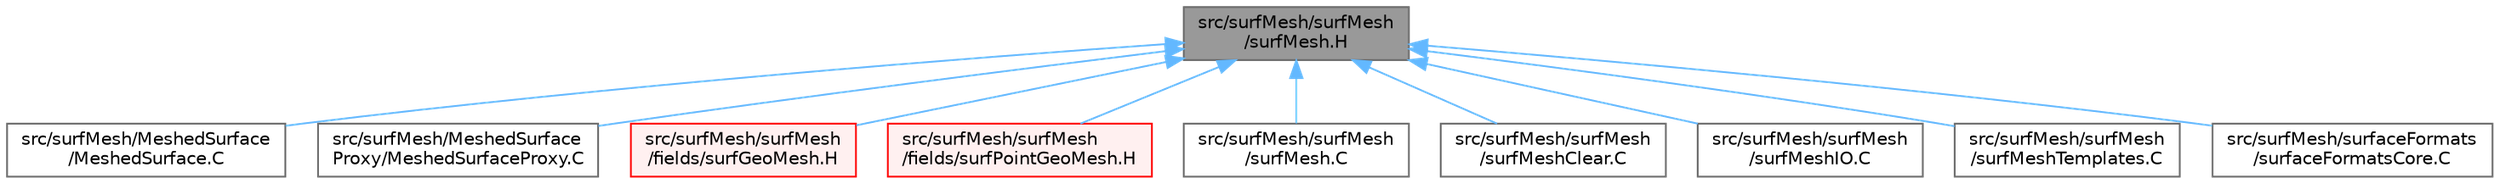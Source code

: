 digraph "src/surfMesh/surfMesh/surfMesh.H"
{
 // LATEX_PDF_SIZE
  bgcolor="transparent";
  edge [fontname=Helvetica,fontsize=10,labelfontname=Helvetica,labelfontsize=10];
  node [fontname=Helvetica,fontsize=10,shape=box,height=0.2,width=0.4];
  Node1 [id="Node000001",label="src/surfMesh/surfMesh\l/surfMesh.H",height=0.2,width=0.4,color="gray40", fillcolor="grey60", style="filled", fontcolor="black",tooltip=" "];
  Node1 -> Node2 [id="edge1_Node000001_Node000002",dir="back",color="steelblue1",style="solid",tooltip=" "];
  Node2 [id="Node000002",label="src/surfMesh/MeshedSurface\l/MeshedSurface.C",height=0.2,width=0.4,color="grey40", fillcolor="white", style="filled",URL="$MeshedSurface_8C.html",tooltip=" "];
  Node1 -> Node3 [id="edge2_Node000001_Node000003",dir="back",color="steelblue1",style="solid",tooltip=" "];
  Node3 [id="Node000003",label="src/surfMesh/MeshedSurface\lProxy/MeshedSurfaceProxy.C",height=0.2,width=0.4,color="grey40", fillcolor="white", style="filled",URL="$MeshedSurfaceProxy_8C.html",tooltip=" "];
  Node1 -> Node4 [id="edge3_Node000001_Node000004",dir="back",color="steelblue1",style="solid",tooltip=" "];
  Node4 [id="Node000004",label="src/surfMesh/surfMesh\l/fields/surfGeoMesh.H",height=0.2,width=0.4,color="red", fillcolor="#FFF0F0", style="filled",URL="$surfGeoMesh_8H.html",tooltip=" "];
  Node1 -> Node9 [id="edge4_Node000001_Node000009",dir="back",color="steelblue1",style="solid",tooltip=" "];
  Node9 [id="Node000009",label="src/surfMesh/surfMesh\l/fields/surfPointGeoMesh.H",height=0.2,width=0.4,color="red", fillcolor="#FFF0F0", style="filled",URL="$surfPointGeoMesh_8H.html",tooltip=" "];
  Node1 -> Node10 [id="edge5_Node000001_Node000010",dir="back",color="steelblue1",style="solid",tooltip=" "];
  Node10 [id="Node000010",label="src/surfMesh/surfMesh\l/surfMesh.C",height=0.2,width=0.4,color="grey40", fillcolor="white", style="filled",URL="$surfMesh_8C.html",tooltip=" "];
  Node1 -> Node11 [id="edge6_Node000001_Node000011",dir="back",color="steelblue1",style="solid",tooltip=" "];
  Node11 [id="Node000011",label="src/surfMesh/surfMesh\l/surfMeshClear.C",height=0.2,width=0.4,color="grey40", fillcolor="white", style="filled",URL="$surfMeshClear_8C.html",tooltip=" "];
  Node1 -> Node12 [id="edge7_Node000001_Node000012",dir="back",color="steelblue1",style="solid",tooltip=" "];
  Node12 [id="Node000012",label="src/surfMesh/surfMesh\l/surfMeshIO.C",height=0.2,width=0.4,color="grey40", fillcolor="white", style="filled",URL="$surfMeshIO_8C.html",tooltip=" "];
  Node1 -> Node8 [id="edge8_Node000001_Node000008",dir="back",color="steelblue1",style="solid",tooltip=" "];
  Node8 [id="Node000008",label="src/surfMesh/surfMesh\l/surfMeshTemplates.C",height=0.2,width=0.4,color="grey40", fillcolor="white", style="filled",URL="$surfMeshTemplates_8C.html",tooltip=" "];
  Node1 -> Node13 [id="edge9_Node000001_Node000013",dir="back",color="steelblue1",style="solid",tooltip=" "];
  Node13 [id="Node000013",label="src/surfMesh/surfaceFormats\l/surfaceFormatsCore.C",height=0.2,width=0.4,color="grey40", fillcolor="white", style="filled",URL="$surfaceFormatsCore_8C.html",tooltip=" "];
}
